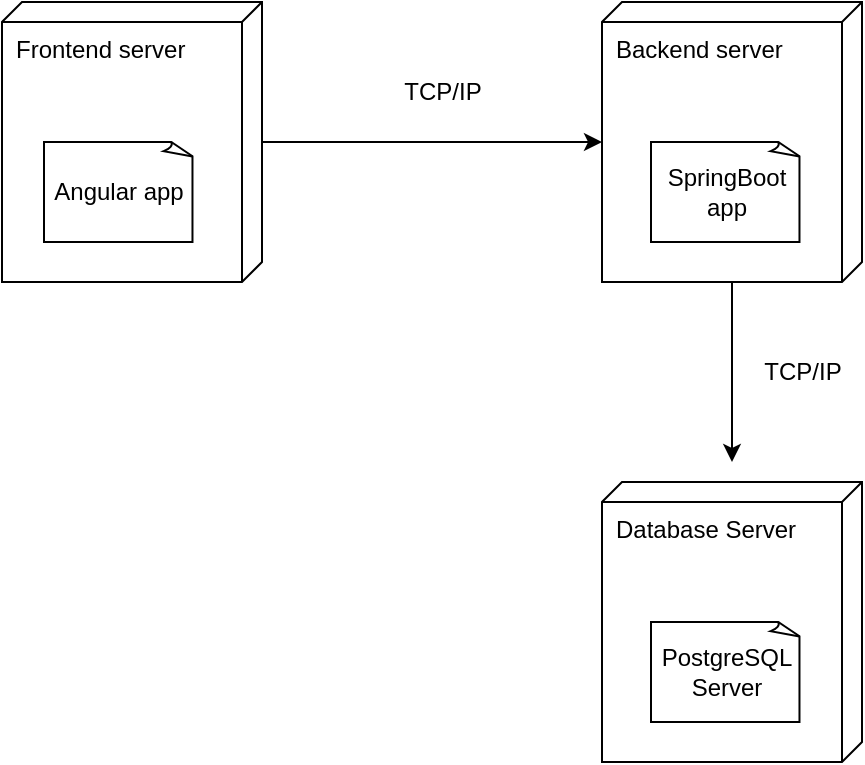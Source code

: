 <mxfile>
    <diagram id="6zKdtL3yTD2TEsOtZOtJ" name="Page-1">
        <mxGraphModel dx="749" dy="541" grid="1" gridSize="10" guides="1" tooltips="1" connect="1" arrows="1" fold="1" page="1" pageScale="1" pageWidth="850" pageHeight="1100" math="0" shadow="0">
            <root>
                <mxCell id="0"/>
                <mxCell id="1" parent="0"/>
                <mxCell id="8" style="edgeStyle=none;html=1;" edge="1" parent="1" source="2" target="4">
                    <mxGeometry relative="1" as="geometry"/>
                </mxCell>
                <mxCell id="2" value="Frontend server" style="verticalAlign=top;align=left;shape=cube;size=10;direction=south;fontStyle=0;html=1;boundedLbl=1;spacingLeft=5;" vertex="1" parent="1">
                    <mxGeometry x="120" y="130" width="130" height="140" as="geometry"/>
                </mxCell>
                <mxCell id="9" style="edgeStyle=none;html=1;" edge="1" parent="1" source="4">
                    <mxGeometry relative="1" as="geometry">
                        <mxPoint x="485" y="360" as="targetPoint"/>
                    </mxGeometry>
                </mxCell>
                <mxCell id="4" value="Backend server" style="verticalAlign=top;align=left;shape=cube;size=10;direction=south;fontStyle=0;html=1;boundedLbl=1;spacingLeft=5;" vertex="1" parent="1">
                    <mxGeometry x="420" y="130" width="130" height="140" as="geometry"/>
                </mxCell>
                <mxCell id="6" value="Database Server&lt;br&gt;" style="verticalAlign=top;align=left;shape=cube;size=10;direction=south;fontStyle=0;html=1;boundedLbl=1;spacingLeft=5;" vertex="1" parent="1">
                    <mxGeometry x="420" y="370" width="130" height="140" as="geometry"/>
                </mxCell>
                <mxCell id="10" value="Angular app" style="whiteSpace=wrap;html=1;shape=mxgraph.basic.document" vertex="1" parent="1">
                    <mxGeometry x="141" y="200" width="75" height="50" as="geometry"/>
                </mxCell>
                <mxCell id="11" value="SpringBoot app" style="whiteSpace=wrap;html=1;shape=mxgraph.basic.document" vertex="1" parent="1">
                    <mxGeometry x="444.5" y="200" width="75" height="50" as="geometry"/>
                </mxCell>
                <mxCell id="12" value="PostgreSQL&lt;br&gt;Server" style="whiteSpace=wrap;html=1;shape=mxgraph.basic.document" vertex="1" parent="1">
                    <mxGeometry x="444.5" y="440" width="75" height="50" as="geometry"/>
                </mxCell>
                <mxCell id="13" value="TCP/IP" style="text;html=1;align=center;verticalAlign=middle;resizable=0;points=[];autosize=1;strokeColor=none;fillColor=none;" vertex="1" parent="1">
                    <mxGeometry x="490" y="300" width="60" height="30" as="geometry"/>
                </mxCell>
                <mxCell id="14" value="TCP/IP" style="text;html=1;align=center;verticalAlign=middle;resizable=0;points=[];autosize=1;strokeColor=none;fillColor=none;" vertex="1" parent="1">
                    <mxGeometry x="310" y="160" width="60" height="30" as="geometry"/>
                </mxCell>
            </root>
        </mxGraphModel>
    </diagram>
</mxfile>